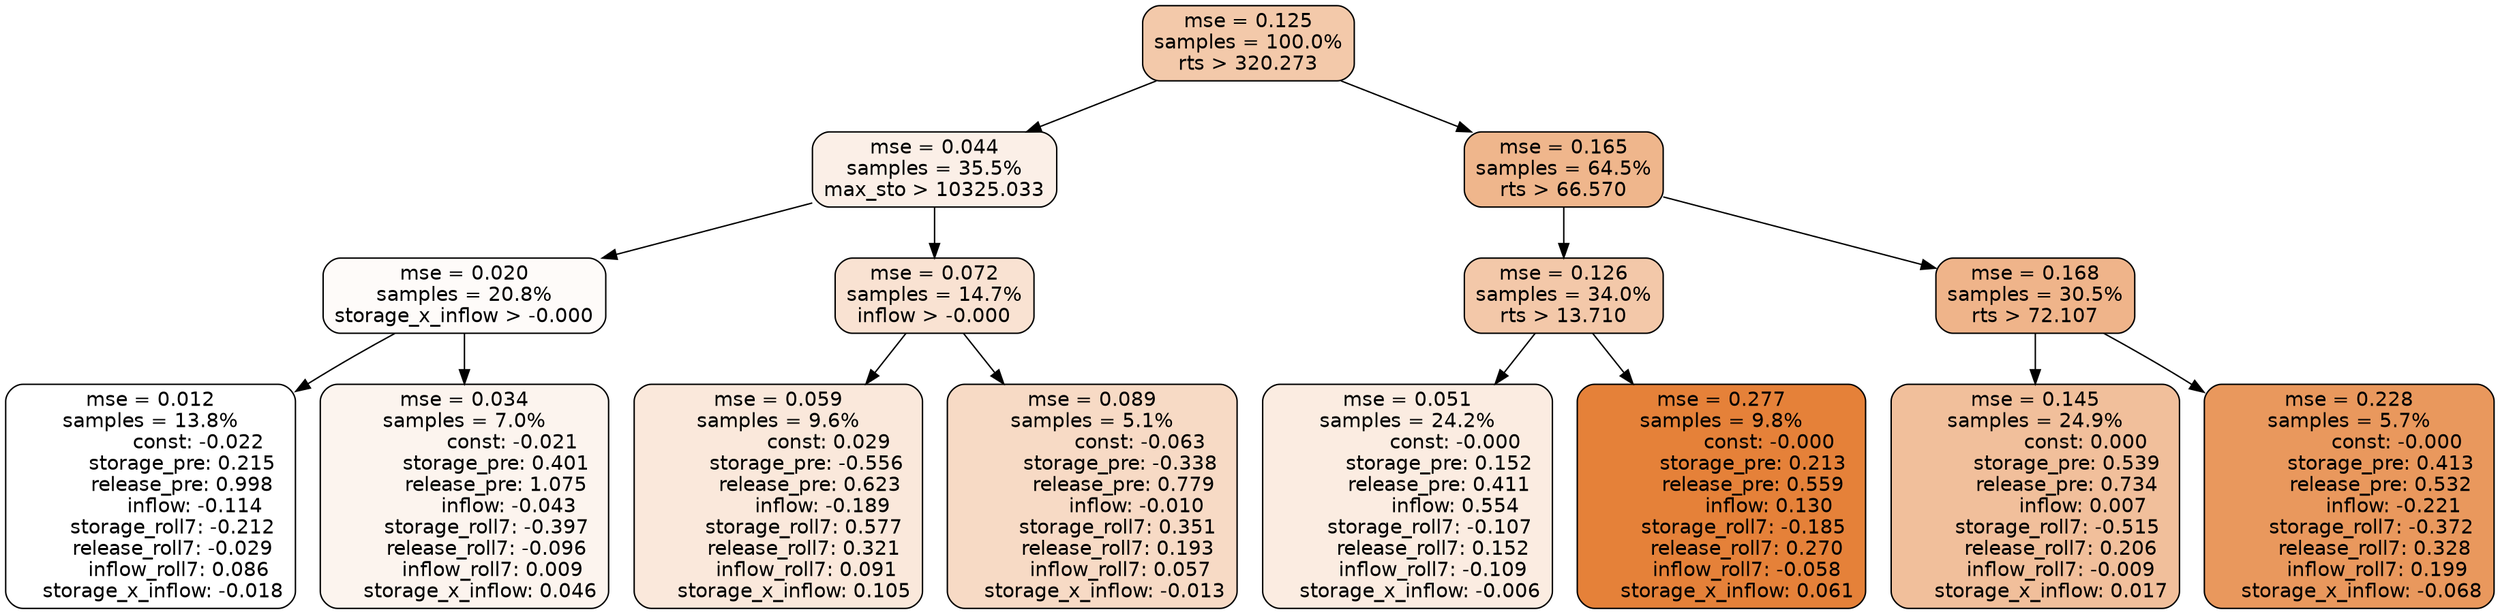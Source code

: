 digraph tree {
node [shape=rectangle, style="filled, rounded", color="black", fontname=helvetica] ;
edge [fontname=helvetica] ;
	"0" [label="mse = 0.125
samples = 100.0%
rts > 320.273", fillcolor="#f3c9aa"]
	"8" [label="mse = 0.044
samples = 35.5%
max_sto > 10325.033", fillcolor="#fbefe7"]
	"1" [label="mse = 0.165
samples = 64.5%
rts > 66.570", fillcolor="#efb68c"]
	"9" [label="mse = 0.020
samples = 20.8%
storage_x_inflow > -0.000", fillcolor="#fefbf9"]
	"12" [label="mse = 0.072
samples = 14.7%
inflow > -0.000", fillcolor="#f9e2d2"]
	"2" [label="mse = 0.126
samples = 34.0%
rts > 13.710", fillcolor="#f3c8a9"]
	"5" [label="mse = 0.168
samples = 30.5%
rts > 72.107", fillcolor="#efb48a"]
	"10" [label="mse = 0.012
samples = 13.8%
               const: -0.022
          storage_pre: 0.215
          release_pre: 0.998
              inflow: -0.114
       storage_roll7: -0.212
       release_roll7: -0.029
         inflow_roll7: 0.086
    storage_x_inflow: -0.018", fillcolor="#ffffff"]
	"11" [label="mse = 0.034
samples = 7.0%
               const: -0.021
          storage_pre: 0.401
          release_pre: 1.075
              inflow: -0.043
       storage_roll7: -0.397
       release_roll7: -0.096
         inflow_roll7: 0.009
     storage_x_inflow: 0.046", fillcolor="#fcf4ee"]
	"13" [label="mse = 0.059
samples = 9.6%
                const: 0.029
         storage_pre: -0.556
          release_pre: 0.623
              inflow: -0.189
        storage_roll7: 0.577
        release_roll7: 0.321
         inflow_roll7: 0.091
     storage_x_inflow: 0.105", fillcolor="#fae8db"]
	"14" [label="mse = 0.089
samples = 5.1%
               const: -0.063
         storage_pre: -0.338
          release_pre: 0.779
              inflow: -0.010
        storage_roll7: 0.351
        release_roll7: 0.193
         inflow_roll7: 0.057
    storage_x_inflow: -0.013", fillcolor="#f7dac5"]
	"3" [label="mse = 0.051
samples = 24.2%
               const: -0.000
          storage_pre: 0.152
          release_pre: 0.411
               inflow: 0.554
       storage_roll7: -0.107
        release_roll7: 0.152
        inflow_roll7: -0.109
    storage_x_inflow: -0.006", fillcolor="#fbece1"]
	"4" [label="mse = 0.277
samples = 9.8%
               const: -0.000
          storage_pre: 0.213
          release_pre: 0.559
               inflow: 0.130
       storage_roll7: -0.185
        release_roll7: 0.270
        inflow_roll7: -0.058
     storage_x_inflow: 0.061", fillcolor="#e58139"]
	"7" [label="mse = 0.145
samples = 24.9%
                const: 0.000
          storage_pre: 0.539
          release_pre: 0.734
               inflow: 0.007
       storage_roll7: -0.515
        release_roll7: 0.206
        inflow_roll7: -0.009
     storage_x_inflow: 0.017", fillcolor="#f1bf9b"]
	"6" [label="mse = 0.228
samples = 5.7%
               const: -0.000
          storage_pre: 0.413
          release_pre: 0.532
              inflow: -0.221
       storage_roll7: -0.372
        release_roll7: 0.328
         inflow_roll7: 0.199
    storage_x_inflow: -0.068", fillcolor="#e9985d"]

	"0" -> "1"
	"0" -> "8"
	"8" -> "9"
	"8" -> "12"
	"1" -> "2"
	"1" -> "5"
	"9" -> "10"
	"9" -> "11"
	"12" -> "13"
	"12" -> "14"
	"2" -> "3"
	"2" -> "4"
	"5" -> "6"
	"5" -> "7"
}
